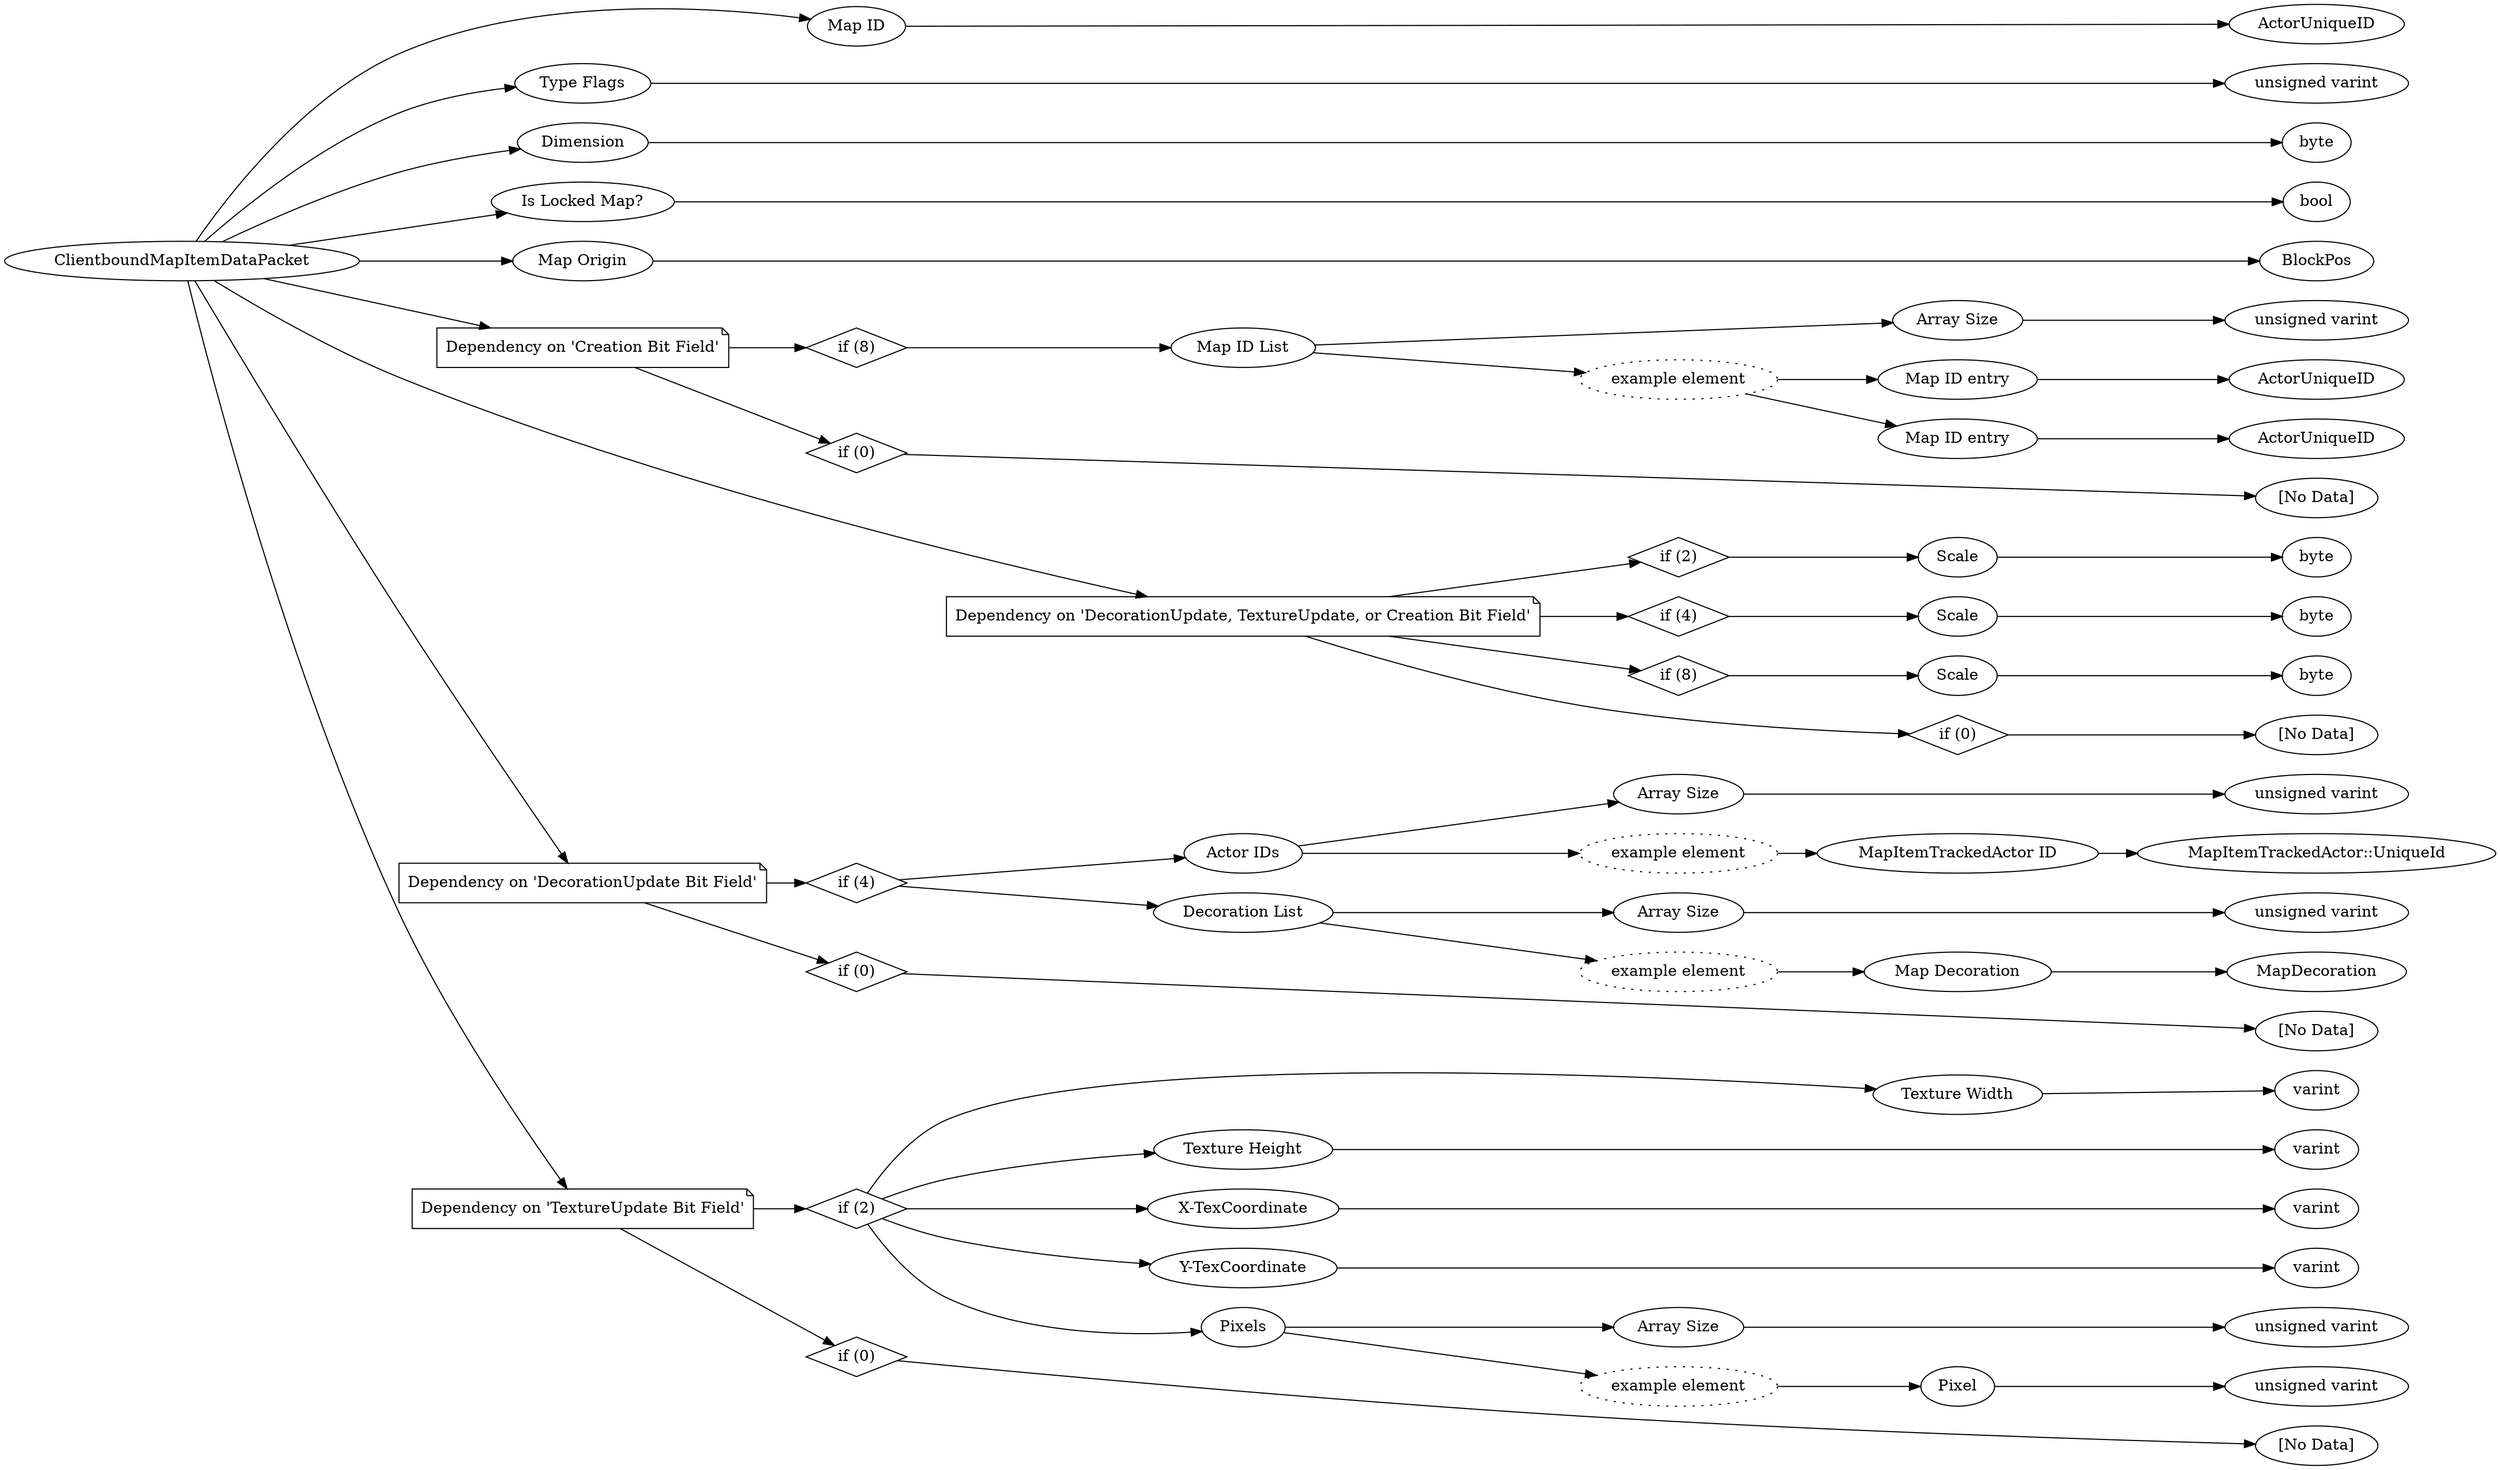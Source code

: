 digraph "ClientboundMapItemDataPacket" {
rankdir = LR
0
0 -> 1
1 -> 2
0 -> 3
3 -> 4
0 -> 5
5 -> 6
0 -> 7
7 -> 8
0 -> 9
9 -> 10
0 -> 11
11 -> 12
12 -> 13
13 -> 14
14 -> 15
13 -> 16
16 -> 17
17 -> 18
16 -> 19
19 -> 20
11 -> 21
21 -> 22
0 -> 23
23 -> 24
24 -> 25
25 -> 26
23 -> 27
27 -> 28
28 -> 29
23 -> 30
30 -> 31
31 -> 32
23 -> 33
33 -> 34
0 -> 35
35 -> 36
36 -> 37
37 -> 38
38 -> 39
37 -> 40
40 -> 41
41 -> 54
36 -> 55
55 -> 56
56 -> 57
55 -> 58
58 -> 59
59 -> 73
35 -> 74
74 -> 75
0 -> 76
76 -> 77
77 -> 78
78 -> 79
77 -> 80
80 -> 81
77 -> 82
82 -> 83
77 -> 84
84 -> 85
77 -> 86
86 -> 87
87 -> 88
86 -> 89
89 -> 90
90 -> 91
76 -> 92
92 -> 93

0 [label="ClientboundMapItemDataPacket",comment="name: \"ClientboundMapItemDataPacket\", typeName: \"\", id: 0, branchId: 67, recurseId: -1, attributes: 0, notes: \"\""];
1 [label="Map ID",comment="name: \"Map ID\", typeName: \"ActorUniqueID\", id: 1, branchId: 0, recurseId: -1, attributes: 256, notes: \"\""];
2 [label="ActorUniqueID",comment="name: \"ActorUniqueID\", typeName: \"\", id: 2, branchId: 0, recurseId: -1, attributes: 512, notes: \"\""];
3 [label="Type Flags",comment="name: \"Type Flags\", typeName: \"\", id: 3, branchId: 0, recurseId: -1, attributes: 0, notes: \"\""];
4 [label="unsigned varint",comment="name: \"unsigned varint\", typeName: \"\", id: 4, branchId: 0, recurseId: -1, attributes: 512, notes: \"\""];
5 [label="Dimension",comment="name: \"Dimension\", typeName: \"\", id: 5, branchId: 0, recurseId: -1, attributes: 0, notes: \"\""];
6 [label="byte",comment="name: \"byte\", typeName: \"\", id: 6, branchId: 0, recurseId: -1, attributes: 512, notes: \"\""];
7 [label="Is Locked Map?",comment="name: \"Is Locked Map?\", typeName: \"\", id: 7, branchId: 0, recurseId: -1, attributes: 0, notes: \"\""];
8 [label="bool",comment="name: \"bool\", typeName: \"\", id: 8, branchId: 0, recurseId: -1, attributes: 512, notes: \"\""];
9 [label="Map Origin",comment="name: \"Map Origin\", typeName: \"BlockPos\", id: 9, branchId: 0, recurseId: -1, attributes: 256, notes: \"\""];
10 [label="BlockPos",comment="name: \"BlockPos\", typeName: \"\", id: 10, branchId: 0, recurseId: -1, attributes: 512, notes: \"\""];
11 [label="Dependency on 'Creation Bit Field'",shape=note,comment="name: \"Dependency on 'Creation Bit Field'\", typeName: \"\", id: 11, branchId: 0, recurseId: -1, attributes: 2, notes: \"\""];
12 [label="if (8)",shape=diamond,comment="name: \"if (8)\", typeName: \"\", id: 12, branchId: 8, recurseId: -1, attributes: 4, notes: \"\""];
13 [label="Map ID List",comment="name: \"Map ID List\", typeName: \"\", id: 13, branchId: 0, recurseId: -1, attributes: 8, notes: \"\""];
14 [label="Array Size",comment="name: \"Array Size\", typeName: \"\", id: 14, branchId: 0, recurseId: -1, attributes: 0, notes: \"\""];
15 [label="unsigned varint",comment="name: \"unsigned varint\", typeName: \"\", id: 15, branchId: 0, recurseId: -1, attributes: 512, notes: \"\""];
16 [label="example element",style=dotted,comment="name: \"example element\", typeName: \"\", id: 16, branchId: 0, recurseId: -1, attributes: 16, notes: \"\""];
17 [label="Map ID entry",comment="name: \"Map ID entry\", typeName: \"ActorUniqueID\", id: 17, branchId: 0, recurseId: -1, attributes: 256, notes: \"\""];
18 [label="ActorUniqueID",comment="name: \"ActorUniqueID\", typeName: \"\", id: 18, branchId: 0, recurseId: -1, attributes: 512, notes: \"\""];
19 [label="Map ID entry",comment="name: \"Map ID entry\", typeName: \"ActorUniqueID\", id: 19, branchId: 0, recurseId: -1, attributes: 256, notes: \"\""];
20 [label="ActorUniqueID",comment="name: \"ActorUniqueID\", typeName: \"\", id: 20, branchId: 0, recurseId: -1, attributes: 512, notes: \"\""];
21 [label="if (0)",shape=diamond,comment="name: \"if (0)\", typeName: \"\", id: 21, branchId: 0, recurseId: -1, attributes: 4, notes: \"\""];
22 [label="[No Data]",comment="name: \"[No Data]\", typeName: \"\", id: 22, branchId: 0, recurseId: -1, attributes: 512, notes: \"\""];
23 [label="Dependency on 'DecorationUpdate, TextureUpdate, or Creation Bit Field'",shape=note,comment="name: \"Dependency on 'DecorationUpdate, TextureUpdate, or Creation Bit Field'\", typeName: \"\", id: 23, branchId: 0, recurseId: -1, attributes: 2, notes: \"\""];
24 [label="if (2)",shape=diamond,comment="name: \"if (2)\", typeName: \"\", id: 24, branchId: 2, recurseId: -1, attributes: 4, notes: \"\""];
25 [label="Scale",comment="name: \"Scale\", typeName: \"\", id: 25, branchId: 0, recurseId: -1, attributes: 0, notes: \"\""];
26 [label="byte",comment="name: \"byte\", typeName: \"\", id: 26, branchId: 0, recurseId: -1, attributes: 512, notes: \"\""];
27 [label="if (4)",shape=diamond,comment="name: \"if (4)\", typeName: \"\", id: 27, branchId: 4, recurseId: -1, attributes: 4, notes: \"\""];
28 [label="Scale",comment="name: \"Scale\", typeName: \"\", id: 28, branchId: 0, recurseId: -1, attributes: 0, notes: \"\""];
29 [label="byte",comment="name: \"byte\", typeName: \"\", id: 29, branchId: 0, recurseId: -1, attributes: 512, notes: \"\""];
30 [label="if (8)",shape=diamond,comment="name: \"if (8)\", typeName: \"\", id: 30, branchId: 8, recurseId: -1, attributes: 4, notes: \"\""];
31 [label="Scale",comment="name: \"Scale\", typeName: \"\", id: 31, branchId: 0, recurseId: -1, attributes: 0, notes: \"\""];
32 [label="byte",comment="name: \"byte\", typeName: \"\", id: 32, branchId: 0, recurseId: -1, attributes: 512, notes: \"\""];
33 [label="if (0)",shape=diamond,comment="name: \"if (0)\", typeName: \"\", id: 33, branchId: 0, recurseId: -1, attributes: 4, notes: \"\""];
34 [label="[No Data]",comment="name: \"[No Data]\", typeName: \"\", id: 34, branchId: 0, recurseId: -1, attributes: 512, notes: \"\""];
35 [label="Dependency on 'DecorationUpdate Bit Field'",shape=note,comment="name: \"Dependency on 'DecorationUpdate Bit Field'\", typeName: \"\", id: 35, branchId: 0, recurseId: -1, attributes: 2, notes: \"\""];
36 [label="if (4)",shape=diamond,comment="name: \"if (4)\", typeName: \"\", id: 36, branchId: 4, recurseId: -1, attributes: 4, notes: \"\""];
37 [label="Actor IDs",comment="name: \"Actor IDs\", typeName: \"\", id: 37, branchId: 0, recurseId: -1, attributes: 8, notes: \"\""];
38 [label="Array Size",comment="name: \"Array Size\", typeName: \"\", id: 38, branchId: 0, recurseId: -1, attributes: 0, notes: \"\""];
39 [label="unsigned varint",comment="name: \"unsigned varint\", typeName: \"\", id: 39, branchId: 0, recurseId: -1, attributes: 512, notes: \"\""];
40 [label="example element",style=dotted,comment="name: \"example element\", typeName: \"\", id: 40, branchId: 0, recurseId: -1, attributes: 16, notes: \"\""];
41 [label="MapItemTrackedActor ID",comment="name: \"MapItemTrackedActor ID\", typeName: \"MapItemTrackedActor::UniqueId\", id: 41, branchId: 0, recurseId: -1, attributes: 256, notes: \"\""];
54 [label="MapItemTrackedActor::UniqueId",comment="name: \"MapItemTrackedActor::UniqueId\", typeName: \"\", id: 54, branchId: 0, recurseId: -1, attributes: 512, notes: \"\""];
55 [label="Decoration List",comment="name: \"Decoration List\", typeName: \"\", id: 55, branchId: 0, recurseId: -1, attributes: 8, notes: \"\""];
56 [label="Array Size",comment="name: \"Array Size\", typeName: \"\", id: 56, branchId: 0, recurseId: -1, attributes: 0, notes: \"\""];
57 [label="unsigned varint",comment="name: \"unsigned varint\", typeName: \"\", id: 57, branchId: 0, recurseId: -1, attributes: 512, notes: \"\""];
58 [label="example element",style=dotted,comment="name: \"example element\", typeName: \"\", id: 58, branchId: 0, recurseId: -1, attributes: 16, notes: \"\""];
59 [label="Map Decoration",comment="name: \"Map Decoration\", typeName: \"MapDecoration\", id: 59, branchId: 0, recurseId: -1, attributes: 256, notes: \"\""];
73 [label="MapDecoration",comment="name: \"MapDecoration\", typeName: \"\", id: 73, branchId: 0, recurseId: -1, attributes: 512, notes: \"\""];
74 [label="if (0)",shape=diamond,comment="name: \"if (0)\", typeName: \"\", id: 74, branchId: 0, recurseId: -1, attributes: 4, notes: \"\""];
75 [label="[No Data]",comment="name: \"[No Data]\", typeName: \"\", id: 75, branchId: 0, recurseId: -1, attributes: 512, notes: \"\""];
76 [label="Dependency on 'TextureUpdate Bit Field'",shape=note,comment="name: \"Dependency on 'TextureUpdate Bit Field'\", typeName: \"\", id: 76, branchId: 0, recurseId: -1, attributes: 2, notes: \"\""];
77 [label="if (2)",shape=diamond,comment="name: \"if (2)\", typeName: \"\", id: 77, branchId: 2, recurseId: -1, attributes: 4, notes: \"\""];
78 [label="Texture Width",comment="name: \"Texture Width\", typeName: \"\", id: 78, branchId: 0, recurseId: -1, attributes: 0, notes: \"\""];
79 [label="varint",comment="name: \"varint\", typeName: \"\", id: 79, branchId: 0, recurseId: -1, attributes: 512, notes: \"\""];
80 [label="Texture Height",comment="name: \"Texture Height\", typeName: \"\", id: 80, branchId: 0, recurseId: -1, attributes: 0, notes: \"\""];
81 [label="varint",comment="name: \"varint\", typeName: \"\", id: 81, branchId: 0, recurseId: -1, attributes: 512, notes: \"\""];
82 [label="X-TexCoordinate",comment="name: \"X-TexCoordinate\", typeName: \"\", id: 82, branchId: 0, recurseId: -1, attributes: 0, notes: \"\""];
83 [label="varint",comment="name: \"varint\", typeName: \"\", id: 83, branchId: 0, recurseId: -1, attributes: 512, notes: \"\""];
84 [label="Y-TexCoordinate",comment="name: \"Y-TexCoordinate\", typeName: \"\", id: 84, branchId: 0, recurseId: -1, attributes: 0, notes: \"\""];
85 [label="varint",comment="name: \"varint\", typeName: \"\", id: 85, branchId: 0, recurseId: -1, attributes: 512, notes: \"\""];
86 [label="Pixels",comment="name: \"Pixels\", typeName: \"\", id: 86, branchId: 0, recurseId: -1, attributes: 8, notes: \"\""];
87 [label="Array Size",comment="name: \"Array Size\", typeName: \"\", id: 87, branchId: 0, recurseId: -1, attributes: 0, notes: \"\""];
88 [label="unsigned varint",comment="name: \"unsigned varint\", typeName: \"\", id: 88, branchId: 0, recurseId: -1, attributes: 512, notes: \"\""];
89 [label="example element",style=dotted,comment="name: \"example element\", typeName: \"\", id: 89, branchId: 0, recurseId: -1, attributes: 16, notes: \"\""];
90 [label="Pixel",comment="name: \"Pixel\", typeName: \"\", id: 90, branchId: 0, recurseId: -1, attributes: 0, notes: \"\""];
91 [label="unsigned varint",comment="name: \"unsigned varint\", typeName: \"\", id: 91, branchId: 0, recurseId: -1, attributes: 512, notes: \"\""];
92 [label="if (0)",shape=diamond,comment="name: \"if (0)\", typeName: \"\", id: 92, branchId: 0, recurseId: -1, attributes: 4, notes: \"\""];
93 [label="[No Data]",comment="name: \"[No Data]\", typeName: \"\", id: 93, branchId: 0, recurseId: -1, attributes: 512, notes: \"\""];
{ rank = max;2;4;6;8;10;15;18;20;22;26;29;32;34;39;54;57;73;75;79;81;83;85;88;91;93}

}
